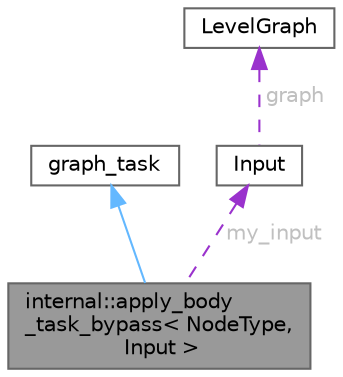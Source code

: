 digraph "internal::apply_body_task_bypass&lt; NodeType, Input &gt;"
{
 // LATEX_PDF_SIZE
  bgcolor="transparent";
  edge [fontname=Helvetica,fontsize=10,labelfontname=Helvetica,labelfontsize=10];
  node [fontname=Helvetica,fontsize=10,shape=box,height=0.2,width=0.4];
  Node1 [id="Node000001",label="internal::apply_body\l_task_bypass\< NodeType,\l Input \>",height=0.2,width=0.4,color="gray40", fillcolor="grey60", style="filled", fontcolor="black",tooltip="A task that calls a node's apply_body_bypass function, passing in an input of type Input"];
  Node2 -> Node1 [id="edge4_Node000001_Node000002",dir="back",color="steelblue1",style="solid",tooltip=" "];
  Node2 [id="Node000002",label="graph_task",height=0.2,width=0.4,color="gray40", fillcolor="white", style="filled",tooltip=" "];
  Node3 -> Node1 [id="edge5_Node000001_Node000003",dir="back",color="darkorchid3",style="dashed",tooltip=" ",label=" my_input",fontcolor="grey" ];
  Node3 [id="Node000003",label="Input",height=0.2,width=0.4,color="gray40", fillcolor="white", style="filled",URL="$struct_input.html",tooltip=" "];
  Node4 -> Node3 [id="edge6_Node000003_Node000004",dir="back",color="darkorchid3",style="dashed",tooltip=" ",label=" graph",fontcolor="grey" ];
  Node4 [id="Node000004",label="LevelGraph",height=0.2,width=0.4,color="gray40", fillcolor="white", style="filled",URL="$class_level_graph.html",tooltip=" "];
}
